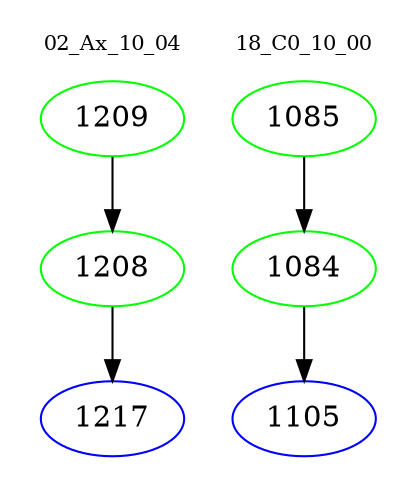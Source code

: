 digraph{
subgraph cluster_0 {
color = white
label = "02_Ax_10_04";
fontsize=10;
T0_1209 [label="1209", color="green"]
T0_1209 -> T0_1208 [color="black"]
T0_1208 [label="1208", color="green"]
T0_1208 -> T0_1217 [color="black"]
T0_1217 [label="1217", color="blue"]
}
subgraph cluster_1 {
color = white
label = "18_C0_10_00";
fontsize=10;
T1_1085 [label="1085", color="green"]
T1_1085 -> T1_1084 [color="black"]
T1_1084 [label="1084", color="green"]
T1_1084 -> T1_1105 [color="black"]
T1_1105 [label="1105", color="blue"]
}
}

